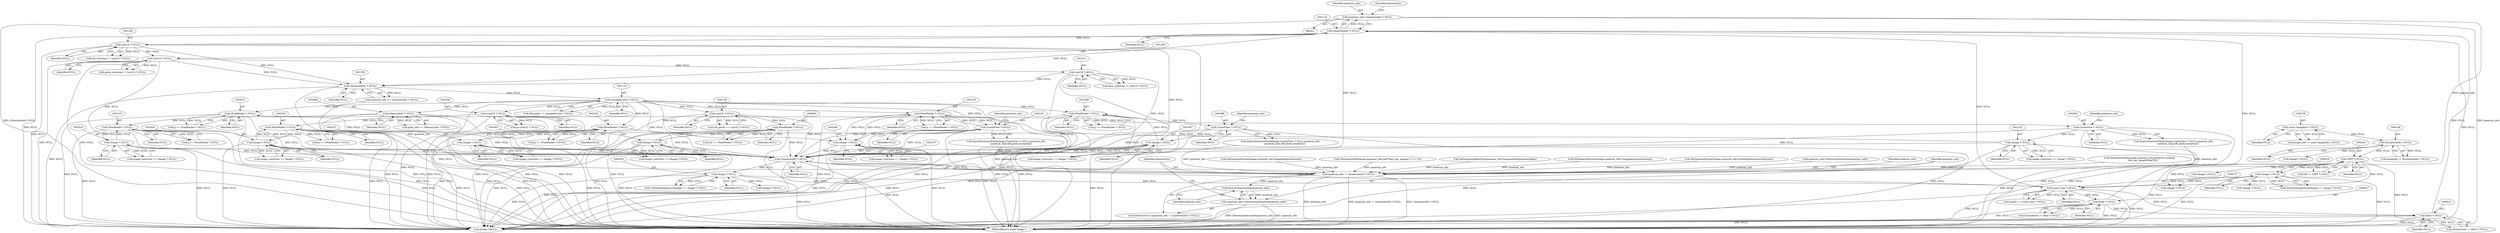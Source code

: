 digraph "0_ImageMagick_c073a7712d82476b5fbee74856c46b88af9c3175@pointer" {
"1001113" [label="(Call,quantum_info=(QuantumInfo *) NULL)"];
"1001115" [label="(Call,(QuantumInfo *) NULL)"];
"1000876" [label="(Call,(float *) NULL)"];
"1000736" [label="(Call,(const char *) NULL)"];
"1003269" [label="(Call,(QuantumInfo *) NULL)"];
"1002101" [label="(Call,(Image *) NULL)"];
"1002082" [label="(Call,(CacheView *) NULL)"];
"1002074" [label="(Call,(PixelPacket *) NULL)"];
"1001709" [label="(Call,(unsigned char *) NULL)"];
"1001382" [label="(Call,(QuantumInfo *) NULL)"];
"1001210" [label="(Call,(uint16 *) NULL)"];
"1001205" [label="(Call,(uint16 *) NULL)"];
"1001199" [label="(Call,(uint16 *) NULL)"];
"1002532" [label="(Call,(PixelPacket *) NULL)"];
"1002649" [label="(Call,(Image *) NULL)"];
"1002499" [label="(Call,(uint32 *) NULL)"];
"1002184" [label="(Call,(PixelPacket *) NULL)"];
"1002279" [label="(Call,(Image *) NULL)"];
"1002260" [label="(Call,(CacheView *) NULL)"];
"1001887" [label="(Call,(CacheView *) NULL)"];
"1001879" [label="(Call,(PixelPacket *) NULL)"];
"1001906" [label="(Call,(Image *) NULL)"];
"1003231" [label="(Call,(Image *) NULL)"];
"1003152" [label="(Call,(PixelPacket *) NULL)"];
"1003082" [label="(Call,(MemoryInfo *) NULL)"];
"1002351" [label="(Call,(PixelPacket *) NULL)"];
"1002470" [label="(Call,(Image *) NULL)"];
"1002738" [label="(Call,(uint32 *) NULL)"];
"1002803" [label="(Call,(PixelPacket *) NULL)"];
"1003006" [label="(Call,(Image *) NULL)"];
"1000317" [label="(Call,(Image *) NULL)"];
"1000243" [label="(Call,(TIFF *) NULL)"];
"1000185" [label="(Call,(ExceptionInfo *) NULL)"];
"1000158" [label="(Call,(const ImageInfo *) NULL)"];
"1003352" [label="(Call,(Image *) NULL)"];
"1000914" [label="(Call,(float *) NULL)"];
"1003267" [label="(Call,quantum_info != (QuantumInfo *) NULL)"];
"1003274" [label="(Call,DestroyQuantumInfo(quantum_info))"];
"1003272" [label="(Call,quantum_info=DestroyQuantumInfo(quantum_info))"];
"1002097" [label="(Call,image->previous == (Image *) NULL)"];
"1001417" [label="(Call,SetQuantumFormat(image,quantum_info,FloatingPointQuantumFormat))"];
"1002279" [label="(Call,(Image *) NULL)"];
"1001397" [label="(Call,SetQuantumFormat(image,quantum_info,UnsignedQuantumFormat))"];
"1002738" [label="(Call,(uint32 *) NULL)"];
"1001382" [label="(Call,(QuantumInfo *) NULL)"];
"1002186" [label="(Identifier,NULL)"];
"1002351" [label="(Call,(PixelPacket *) NULL)"];
"1003152" [label="(Call,(PixelPacket *) NULL)"];
"1001906" [label="(Call,(Image *) NULL)"];
"1000252" [label="(Call,(Image *) NULL)"];
"1001199" [label="(Call,(uint16 *) NULL)"];
"1001115" [label="(Call,(QuantumInfo *) NULL)"];
"1002184" [label="(Call,(PixelPacket *) NULL)"];
"1003361" [label="(Call,(Image *) NULL)"];
"1001908" [label="(Identifier,NULL)"];
"1003082" [label="(Call,(MemoryInfo *) NULL)"];
"1000912" [label="(Call,chromaticity != (float *) NULL)"];
"1001885" [label="(Call,ImportQuantumPixels(image,(CacheView *) NULL,quantum_info,\n            quantum_type,tiff_pixels,exception))"];
"1001208" [label="(Call,blue_colormap != (uint16 *) NULL)"];
"1002534" [label="(Identifier,NULL)"];
"1000241" [label="(Call,tiff == (TIFF *) NULL)"];
"1000215" [label="(Call,(Image *) NULL)"];
"1001881" [label="(Identifier,NULL)"];
"1001428" [label="(Call,quantum_info=DestroyQuantumInfo(quantum_info))"];
"1002501" [label="(Identifier,NULL)"];
"1001380" [label="(Call,quantum_info == (QuantumInfo *) NULL)"];
"1002349" [label="(Call,q == (PixelPacket *) NULL)"];
"1003002" [label="(Call,image->previous == (Image *) NULL)"];
"1001707" [label="(Call,tiff_pixels == (unsigned char *) NULL)"];
"1002182" [label="(Call,q == (PixelPacket *) NULL)"];
"1002082" [label="(Call,(CacheView *) NULL)"];
"1001117" [label="(Identifier,NULL)"];
"1003227" [label="(Call,image->previous == (Image *) NULL)"];
"1003274" [label="(Call,DestroyQuantumInfo(quantum_info))"];
"1003231" [label="(Call,(Image *) NULL)"];
"1002353" [label="(Identifier,NULL)"];
"1002101" [label="(Call,(Image *) NULL)"];
"1002263" [label="(Identifier,quantum_info)"];
"1001201" [label="(Identifier,NULL)"];
"1002740" [label="(Identifier,NULL)"];
"1002262" [label="(Identifier,NULL)"];
"1001889" [label="(Identifier,NULL)"];
"1001877" [label="(Call,q == (PixelPacket *) NULL)"];
"1000187" [label="(Identifier,NULL)"];
"1002470" [label="(Call,(Image *) NULL)"];
"1000336" [label="(Block,)"];
"1003268" [label="(Identifier,quantum_info)"];
"1001203" [label="(Call,green_colormap != (uint16 *) NULL)"];
"1001197" [label="(Call,red_colormap != (uint16 *) NULL)"];
"1002803" [label="(Call,(PixelPacket *) NULL)"];
"1001210" [label="(Call,(uint16 *) NULL)"];
"1001709" [label="(Call,(unsigned char *) NULL)"];
"1000876" [label="(Call,(float *) NULL)"];
"1001113" [label="(Call,quantum_info=(QuantumInfo *) NULL)"];
"1000738" [label="(Identifier,NULL)"];
"1003084" [label="(Identifier,NULL)"];
"1002472" [label="(Identifier,NULL)"];
"1000307" [label="(Call,(Image *) NULL)"];
"1003349" [label="(Call,GetNextImageInList(image) == (Image *) NULL)"];
"1003271" [label="(Identifier,NULL)"];
"1002801" [label="(Call,tile == (PixelPacket *) NULL)"];
"1001114" [label="(Identifier,quantum_info)"];
"1003278" [label="(Identifier,photometric)"];
"1002072" [label="(Call,q == (PixelPacket *) NULL)"];
"1000878" [label="(Identifier,NULL)"];
"1000734" [label="(Call,option == (const char *) NULL)"];
"1000160" [label="(Identifier,NULL)"];
"1000185" [label="(Call,(ExceptionInfo *) NULL)"];
"1003352" [label="(Call,(Image *) NULL)"];
"1002076" [label="(Identifier,NULL)"];
"1001887" [label="(Call,(CacheView *) NULL)"];
"1002074" [label="(Call,(PixelPacket *) NULL)"];
"1003150" [label="(Call,q == (PixelPacket *) NULL)"];
"1002466" [label="(Call,image->previous == (Image *) NULL)"];
"1001810" [label="(Call,SetQuantumPad(image,quantum_info,pad*pow(2,ceil(log(\n          bits_per_sample)/log(2)))))"];
"1003233" [label="(Identifier,NULL)"];
"1001407" [label="(Call,SetQuantumFormat(image,quantum_info,SignedQuantumFormat))"];
"1002651" [label="(Identifier,NULL)"];
"1002080" [label="(Call,ImportQuantumPixels(image,(CacheView *) NULL,quantum_info,\n            quantum_type,tiff_pixels,exception))"];
"1003273" [label="(Identifier,quantum_info)"];
"1000183" [label="(Call,exception != (ExceptionInfo *) NULL)"];
"1000874" [label="(Call,chromaticity != (float *) NULL)"];
"1002497" [label="(Call,p=(uint32 *) NULL)"];
"1000319" [label="(Identifier,NULL)"];
"1003154" [label="(Identifier,NULL)"];
"1003080" [label="(Call,pixel_info == (MemoryInfo *) NULL)"];
"1003006" [label="(Call,(Image *) NULL)"];
"1000158" [label="(Call,(const ImageInfo *) NULL)"];
"1002260" [label="(Call,(CacheView *) NULL)"];
"1003275" [label="(Identifier,quantum_info)"];
"1001890" [label="(Identifier,quantum_info)"];
"1000916" [label="(Identifier,NULL)"];
"1002085" [label="(Identifier,quantum_info)"];
"1000245" [label="(Identifier,NULL)"];
"1002532" [label="(Call,(PixelPacket *) NULL)"];
"1002736" [label="(Call,tile_pixels == (uint32 *) NULL)"];
"1003415" [label="(Call,(Image *)NULL)"];
"1002649" [label="(Call,(Image *) NULL)"];
"1000914" [label="(Call,(float *) NULL)"];
"1000328" [label="(Call,(Image *) NULL)"];
"1001207" [label="(Identifier,NULL)"];
"1002281" [label="(Identifier,NULL)"];
"1001384" [label="(Identifier,NULL)"];
"1001711" [label="(Identifier,NULL)"];
"1002258" [label="(Call,ImportQuantumPixels(image,(CacheView *) NULL,quantum_info,\n              quantum_type,tiff_pixels,exception))"];
"1003269" [label="(Call,(QuantumInfo *) NULL)"];
"1001879" [label="(Call,(PixelPacket *) NULL)"];
"1003266" [label="(ControlStructure,if (quantum_info != (QuantumInfo *) NULL))"];
"1002008" [label="(Call,SetQuantumPad(image,quantum_info,pad*((bits_per_sample+7) >> 3)))"];
"1001205" [label="(Call,(uint16 *) NULL)"];
"1002103" [label="(Identifier,NULL)"];
"1001520" [label="(Call,SetQuantumAlphaType(quantum_info,DisassociatedQuantumAlpha))"];
"1000317" [label="(Call,(Image *) NULL)"];
"1003008" [label="(Identifier,NULL)"];
"1000156" [label="(Call,image_info != (const ImageInfo *) NULL)"];
"1002084" [label="(Identifier,NULL)"];
"1001212" [label="(Identifier,NULL)"];
"1003421" [label="(MethodReturn,static Image *)"];
"1000736" [label="(Call,(const char *) NULL)"];
"1000243" [label="(Call,(TIFF *) NULL)"];
"1001121" [label="(Identifier,photometric)"];
"1002645" [label="(Call,image->previous == (Image *) NULL)"];
"1001902" [label="(Call,image->previous == (Image *) NULL)"];
"1003272" [label="(Call,quantum_info=DestroyQuantumInfo(quantum_info))"];
"1002275" [label="(Call,image->previous == (Image *) NULL)"];
"1000314" [label="(Call,GetNextImageInList(image) == (Image *) NULL)"];
"1002530" [label="(Call,q == (PixelPacket *) NULL)"];
"1002499" [label="(Call,(uint32 *) NULL)"];
"1003354" [label="(Identifier,NULL)"];
"1002805" [label="(Identifier,NULL)"];
"1003267" [label="(Call,quantum_info != (QuantumInfo *) NULL)"];
"1001113" -> "1000336"  [label="AST: "];
"1001113" -> "1001115"  [label="CFG: "];
"1001114" -> "1001113"  [label="AST: "];
"1001115" -> "1001113"  [label="AST: "];
"1001121" -> "1001113"  [label="CFG: "];
"1001113" -> "1003421"  [label="DDG: quantum_info"];
"1001113" -> "1003421"  [label="DDG: (QuantumInfo *) NULL"];
"1001115" -> "1001113"  [label="DDG: NULL"];
"1001113" -> "1003267"  [label="DDG: quantum_info"];
"1001115" -> "1001117"  [label="CFG: "];
"1001116" -> "1001115"  [label="AST: "];
"1001117" -> "1001115"  [label="AST: "];
"1001115" -> "1003421"  [label="DDG: NULL"];
"1000876" -> "1001115"  [label="DDG: NULL"];
"1000914" -> "1001115"  [label="DDG: NULL"];
"1000736" -> "1001115"  [label="DDG: NULL"];
"1001115" -> "1001199"  [label="DDG: NULL"];
"1001115" -> "1001382"  [label="DDG: NULL"];
"1001115" -> "1003269"  [label="DDG: NULL"];
"1001115" -> "1003415"  [label="DDG: NULL"];
"1000876" -> "1000874"  [label="AST: "];
"1000876" -> "1000878"  [label="CFG: "];
"1000877" -> "1000876"  [label="AST: "];
"1000878" -> "1000876"  [label="AST: "];
"1000874" -> "1000876"  [label="CFG: "];
"1000876" -> "1003421"  [label="DDG: NULL"];
"1000876" -> "1000874"  [label="DDG: NULL"];
"1000736" -> "1000876"  [label="DDG: NULL"];
"1000876" -> "1000914"  [label="DDG: NULL"];
"1000876" -> "1003415"  [label="DDG: NULL"];
"1000736" -> "1000734"  [label="AST: "];
"1000736" -> "1000738"  [label="CFG: "];
"1000737" -> "1000736"  [label="AST: "];
"1000738" -> "1000736"  [label="AST: "];
"1000734" -> "1000736"  [label="CFG: "];
"1000736" -> "1003421"  [label="DDG: NULL"];
"1000736" -> "1000734"  [label="DDG: NULL"];
"1003269" -> "1000736"  [label="DDG: NULL"];
"1000317" -> "1000736"  [label="DDG: NULL"];
"1003352" -> "1000736"  [label="DDG: NULL"];
"1000243" -> "1000736"  [label="DDG: NULL"];
"1000736" -> "1000914"  [label="DDG: NULL"];
"1000736" -> "1003415"  [label="DDG: NULL"];
"1003269" -> "1003267"  [label="AST: "];
"1003269" -> "1003271"  [label="CFG: "];
"1003270" -> "1003269"  [label="AST: "];
"1003271" -> "1003269"  [label="AST: "];
"1003267" -> "1003269"  [label="CFG: "];
"1003269" -> "1003421"  [label="DDG: NULL"];
"1003269" -> "1003267"  [label="DDG: NULL"];
"1002101" -> "1003269"  [label="DDG: NULL"];
"1002532" -> "1003269"  [label="DDG: NULL"];
"1002184" -> "1003269"  [label="DDG: NULL"];
"1002649" -> "1003269"  [label="DDG: NULL"];
"1001887" -> "1003269"  [label="DDG: NULL"];
"1003231" -> "1003269"  [label="DDG: NULL"];
"1002351" -> "1003269"  [label="DDG: NULL"];
"1001709" -> "1003269"  [label="DDG: NULL"];
"1001879" -> "1003269"  [label="DDG: NULL"];
"1001210" -> "1003269"  [label="DDG: NULL"];
"1001205" -> "1003269"  [label="DDG: NULL"];
"1002260" -> "1003269"  [label="DDG: NULL"];
"1002738" -> "1003269"  [label="DDG: NULL"];
"1002074" -> "1003269"  [label="DDG: NULL"];
"1002082" -> "1003269"  [label="DDG: NULL"];
"1002803" -> "1003269"  [label="DDG: NULL"];
"1002279" -> "1003269"  [label="DDG: NULL"];
"1003152" -> "1003269"  [label="DDG: NULL"];
"1003082" -> "1003269"  [label="DDG: NULL"];
"1003006" -> "1003269"  [label="DDG: NULL"];
"1001906" -> "1003269"  [label="DDG: NULL"];
"1002470" -> "1003269"  [label="DDG: NULL"];
"1001199" -> "1003269"  [label="DDG: NULL"];
"1002499" -> "1003269"  [label="DDG: NULL"];
"1003269" -> "1003352"  [label="DDG: NULL"];
"1003269" -> "1003415"  [label="DDG: NULL"];
"1002101" -> "1002097"  [label="AST: "];
"1002101" -> "1002103"  [label="CFG: "];
"1002102" -> "1002101"  [label="AST: "];
"1002103" -> "1002101"  [label="AST: "];
"1002097" -> "1002101"  [label="CFG: "];
"1002101" -> "1003421"  [label="DDG: NULL"];
"1002101" -> "1002074"  [label="DDG: NULL"];
"1002101" -> "1002097"  [label="DDG: NULL"];
"1002082" -> "1002101"  [label="DDG: NULL"];
"1002101" -> "1003415"  [label="DDG: NULL"];
"1002082" -> "1002080"  [label="AST: "];
"1002082" -> "1002084"  [label="CFG: "];
"1002083" -> "1002082"  [label="AST: "];
"1002084" -> "1002082"  [label="AST: "];
"1002085" -> "1002082"  [label="CFG: "];
"1002082" -> "1003421"  [label="DDG: NULL"];
"1002082" -> "1002080"  [label="DDG: NULL"];
"1002074" -> "1002082"  [label="DDG: NULL"];
"1002082" -> "1003415"  [label="DDG: NULL"];
"1002074" -> "1002072"  [label="AST: "];
"1002074" -> "1002076"  [label="CFG: "];
"1002075" -> "1002074"  [label="AST: "];
"1002076" -> "1002074"  [label="AST: "];
"1002072" -> "1002074"  [label="CFG: "];
"1002074" -> "1003421"  [label="DDG: NULL"];
"1002074" -> "1002072"  [label="DDG: NULL"];
"1001709" -> "1002074"  [label="DDG: NULL"];
"1002074" -> "1003415"  [label="DDG: NULL"];
"1001709" -> "1001707"  [label="AST: "];
"1001709" -> "1001711"  [label="CFG: "];
"1001710" -> "1001709"  [label="AST: "];
"1001711" -> "1001709"  [label="AST: "];
"1001707" -> "1001709"  [label="CFG: "];
"1001709" -> "1003421"  [label="DDG: NULL"];
"1001709" -> "1001707"  [label="DDG: NULL"];
"1001382" -> "1001709"  [label="DDG: NULL"];
"1001709" -> "1001879"  [label="DDG: NULL"];
"1001709" -> "1002184"  [label="DDG: NULL"];
"1001709" -> "1002260"  [label="DDG: NULL"];
"1001709" -> "1002279"  [label="DDG: NULL"];
"1001709" -> "1002351"  [label="DDG: NULL"];
"1001709" -> "1002499"  [label="DDG: NULL"];
"1001709" -> "1002738"  [label="DDG: NULL"];
"1001709" -> "1003082"  [label="DDG: NULL"];
"1001709" -> "1003415"  [label="DDG: NULL"];
"1001382" -> "1001380"  [label="AST: "];
"1001382" -> "1001384"  [label="CFG: "];
"1001383" -> "1001382"  [label="AST: "];
"1001384" -> "1001382"  [label="AST: "];
"1001380" -> "1001382"  [label="CFG: "];
"1001382" -> "1003421"  [label="DDG: NULL"];
"1001382" -> "1001380"  [label="DDG: NULL"];
"1001210" -> "1001382"  [label="DDG: NULL"];
"1001205" -> "1001382"  [label="DDG: NULL"];
"1001199" -> "1001382"  [label="DDG: NULL"];
"1001382" -> "1003415"  [label="DDG: NULL"];
"1001210" -> "1001208"  [label="AST: "];
"1001210" -> "1001212"  [label="CFG: "];
"1001211" -> "1001210"  [label="AST: "];
"1001212" -> "1001210"  [label="AST: "];
"1001208" -> "1001210"  [label="CFG: "];
"1001210" -> "1003421"  [label="DDG: NULL"];
"1001210" -> "1001208"  [label="DDG: NULL"];
"1001205" -> "1001210"  [label="DDG: NULL"];
"1001210" -> "1003415"  [label="DDG: NULL"];
"1001205" -> "1001203"  [label="AST: "];
"1001205" -> "1001207"  [label="CFG: "];
"1001206" -> "1001205"  [label="AST: "];
"1001207" -> "1001205"  [label="AST: "];
"1001203" -> "1001205"  [label="CFG: "];
"1001205" -> "1003421"  [label="DDG: NULL"];
"1001205" -> "1001203"  [label="DDG: NULL"];
"1001199" -> "1001205"  [label="DDG: NULL"];
"1001205" -> "1003415"  [label="DDG: NULL"];
"1001199" -> "1001197"  [label="AST: "];
"1001199" -> "1001201"  [label="CFG: "];
"1001200" -> "1001199"  [label="AST: "];
"1001201" -> "1001199"  [label="AST: "];
"1001197" -> "1001199"  [label="CFG: "];
"1001199" -> "1003421"  [label="DDG: NULL"];
"1001199" -> "1001197"  [label="DDG: NULL"];
"1001199" -> "1003415"  [label="DDG: NULL"];
"1002532" -> "1002530"  [label="AST: "];
"1002532" -> "1002534"  [label="CFG: "];
"1002533" -> "1002532"  [label="AST: "];
"1002534" -> "1002532"  [label="AST: "];
"1002530" -> "1002532"  [label="CFG: "];
"1002532" -> "1003421"  [label="DDG: NULL"];
"1002532" -> "1002530"  [label="DDG: NULL"];
"1002649" -> "1002532"  [label="DDG: NULL"];
"1002499" -> "1002532"  [label="DDG: NULL"];
"1002532" -> "1002649"  [label="DDG: NULL"];
"1002532" -> "1003415"  [label="DDG: NULL"];
"1002649" -> "1002645"  [label="AST: "];
"1002649" -> "1002651"  [label="CFG: "];
"1002650" -> "1002649"  [label="AST: "];
"1002651" -> "1002649"  [label="AST: "];
"1002645" -> "1002649"  [label="CFG: "];
"1002649" -> "1003421"  [label="DDG: NULL"];
"1002649" -> "1002645"  [label="DDG: NULL"];
"1002649" -> "1003415"  [label="DDG: NULL"];
"1002499" -> "1002497"  [label="AST: "];
"1002499" -> "1002501"  [label="CFG: "];
"1002500" -> "1002499"  [label="AST: "];
"1002501" -> "1002499"  [label="AST: "];
"1002497" -> "1002499"  [label="CFG: "];
"1002499" -> "1003421"  [label="DDG: NULL"];
"1002499" -> "1002497"  [label="DDG: NULL"];
"1002499" -> "1003415"  [label="DDG: NULL"];
"1002184" -> "1002182"  [label="AST: "];
"1002184" -> "1002186"  [label="CFG: "];
"1002185" -> "1002184"  [label="AST: "];
"1002186" -> "1002184"  [label="AST: "];
"1002182" -> "1002184"  [label="CFG: "];
"1002184" -> "1003421"  [label="DDG: NULL"];
"1002184" -> "1002182"  [label="DDG: NULL"];
"1002279" -> "1002184"  [label="DDG: NULL"];
"1002260" -> "1002184"  [label="DDG: NULL"];
"1002184" -> "1002260"  [label="DDG: NULL"];
"1002184" -> "1002279"  [label="DDG: NULL"];
"1002184" -> "1003415"  [label="DDG: NULL"];
"1002279" -> "1002275"  [label="AST: "];
"1002279" -> "1002281"  [label="CFG: "];
"1002280" -> "1002279"  [label="AST: "];
"1002281" -> "1002279"  [label="AST: "];
"1002275" -> "1002279"  [label="CFG: "];
"1002279" -> "1003421"  [label="DDG: NULL"];
"1002279" -> "1002275"  [label="DDG: NULL"];
"1002260" -> "1002279"  [label="DDG: NULL"];
"1002279" -> "1003415"  [label="DDG: NULL"];
"1002260" -> "1002258"  [label="AST: "];
"1002260" -> "1002262"  [label="CFG: "];
"1002261" -> "1002260"  [label="AST: "];
"1002262" -> "1002260"  [label="AST: "];
"1002263" -> "1002260"  [label="CFG: "];
"1002260" -> "1003421"  [label="DDG: NULL"];
"1002260" -> "1002258"  [label="DDG: NULL"];
"1002260" -> "1003415"  [label="DDG: NULL"];
"1001887" -> "1001885"  [label="AST: "];
"1001887" -> "1001889"  [label="CFG: "];
"1001888" -> "1001887"  [label="AST: "];
"1001889" -> "1001887"  [label="AST: "];
"1001890" -> "1001887"  [label="CFG: "];
"1001887" -> "1003421"  [label="DDG: NULL"];
"1001887" -> "1001885"  [label="DDG: NULL"];
"1001879" -> "1001887"  [label="DDG: NULL"];
"1001887" -> "1001906"  [label="DDG: NULL"];
"1001887" -> "1003415"  [label="DDG: NULL"];
"1001879" -> "1001877"  [label="AST: "];
"1001879" -> "1001881"  [label="CFG: "];
"1001880" -> "1001879"  [label="AST: "];
"1001881" -> "1001879"  [label="AST: "];
"1001877" -> "1001879"  [label="CFG: "];
"1001879" -> "1003421"  [label="DDG: NULL"];
"1001879" -> "1001877"  [label="DDG: NULL"];
"1001906" -> "1001879"  [label="DDG: NULL"];
"1001879" -> "1003415"  [label="DDG: NULL"];
"1001906" -> "1001902"  [label="AST: "];
"1001906" -> "1001908"  [label="CFG: "];
"1001907" -> "1001906"  [label="AST: "];
"1001908" -> "1001906"  [label="AST: "];
"1001902" -> "1001906"  [label="CFG: "];
"1001906" -> "1003421"  [label="DDG: NULL"];
"1001906" -> "1001902"  [label="DDG: NULL"];
"1001906" -> "1003415"  [label="DDG: NULL"];
"1003231" -> "1003227"  [label="AST: "];
"1003231" -> "1003233"  [label="CFG: "];
"1003232" -> "1003231"  [label="AST: "];
"1003233" -> "1003231"  [label="AST: "];
"1003227" -> "1003231"  [label="CFG: "];
"1003231" -> "1003421"  [label="DDG: NULL"];
"1003231" -> "1003152"  [label="DDG: NULL"];
"1003231" -> "1003227"  [label="DDG: NULL"];
"1003152" -> "1003231"  [label="DDG: NULL"];
"1003231" -> "1003415"  [label="DDG: NULL"];
"1003152" -> "1003150"  [label="AST: "];
"1003152" -> "1003154"  [label="CFG: "];
"1003153" -> "1003152"  [label="AST: "];
"1003154" -> "1003152"  [label="AST: "];
"1003150" -> "1003152"  [label="CFG: "];
"1003152" -> "1003421"  [label="DDG: NULL"];
"1003152" -> "1003150"  [label="DDG: NULL"];
"1003082" -> "1003152"  [label="DDG: NULL"];
"1003152" -> "1003415"  [label="DDG: NULL"];
"1003082" -> "1003080"  [label="AST: "];
"1003082" -> "1003084"  [label="CFG: "];
"1003083" -> "1003082"  [label="AST: "];
"1003084" -> "1003082"  [label="AST: "];
"1003080" -> "1003082"  [label="CFG: "];
"1003082" -> "1003421"  [label="DDG: NULL"];
"1003082" -> "1003080"  [label="DDG: NULL"];
"1003082" -> "1003415"  [label="DDG: NULL"];
"1002351" -> "1002349"  [label="AST: "];
"1002351" -> "1002353"  [label="CFG: "];
"1002352" -> "1002351"  [label="AST: "];
"1002353" -> "1002351"  [label="AST: "];
"1002349" -> "1002351"  [label="CFG: "];
"1002351" -> "1003421"  [label="DDG: NULL"];
"1002351" -> "1002349"  [label="DDG: NULL"];
"1002470" -> "1002351"  [label="DDG: NULL"];
"1002351" -> "1002470"  [label="DDG: NULL"];
"1002351" -> "1003415"  [label="DDG: NULL"];
"1002470" -> "1002466"  [label="AST: "];
"1002470" -> "1002472"  [label="CFG: "];
"1002471" -> "1002470"  [label="AST: "];
"1002472" -> "1002470"  [label="AST: "];
"1002466" -> "1002470"  [label="CFG: "];
"1002470" -> "1003421"  [label="DDG: NULL"];
"1002470" -> "1002466"  [label="DDG: NULL"];
"1002470" -> "1003415"  [label="DDG: NULL"];
"1002738" -> "1002736"  [label="AST: "];
"1002738" -> "1002740"  [label="CFG: "];
"1002739" -> "1002738"  [label="AST: "];
"1002740" -> "1002738"  [label="AST: "];
"1002736" -> "1002738"  [label="CFG: "];
"1002738" -> "1003421"  [label="DDG: NULL"];
"1002738" -> "1002736"  [label="DDG: NULL"];
"1002738" -> "1002803"  [label="DDG: NULL"];
"1002738" -> "1003415"  [label="DDG: NULL"];
"1002803" -> "1002801"  [label="AST: "];
"1002803" -> "1002805"  [label="CFG: "];
"1002804" -> "1002803"  [label="AST: "];
"1002805" -> "1002803"  [label="AST: "];
"1002801" -> "1002803"  [label="CFG: "];
"1002803" -> "1003421"  [label="DDG: NULL"];
"1002803" -> "1002801"  [label="DDG: NULL"];
"1003006" -> "1002803"  [label="DDG: NULL"];
"1002803" -> "1003006"  [label="DDG: NULL"];
"1002803" -> "1003415"  [label="DDG: NULL"];
"1003006" -> "1003002"  [label="AST: "];
"1003006" -> "1003008"  [label="CFG: "];
"1003007" -> "1003006"  [label="AST: "];
"1003008" -> "1003006"  [label="AST: "];
"1003002" -> "1003006"  [label="CFG: "];
"1003006" -> "1003421"  [label="DDG: NULL"];
"1003006" -> "1003002"  [label="DDG: NULL"];
"1003006" -> "1003415"  [label="DDG: NULL"];
"1000317" -> "1000314"  [label="AST: "];
"1000317" -> "1000319"  [label="CFG: "];
"1000318" -> "1000317"  [label="AST: "];
"1000319" -> "1000317"  [label="AST: "];
"1000314" -> "1000317"  [label="CFG: "];
"1000317" -> "1003421"  [label="DDG: NULL"];
"1000317" -> "1000307"  [label="DDG: NULL"];
"1000317" -> "1000314"  [label="DDG: NULL"];
"1000243" -> "1000317"  [label="DDG: NULL"];
"1000317" -> "1000328"  [label="DDG: NULL"];
"1000317" -> "1003415"  [label="DDG: NULL"];
"1000243" -> "1000241"  [label="AST: "];
"1000243" -> "1000245"  [label="CFG: "];
"1000244" -> "1000243"  [label="AST: "];
"1000245" -> "1000243"  [label="AST: "];
"1000241" -> "1000243"  [label="CFG: "];
"1000243" -> "1003421"  [label="DDG: NULL"];
"1000243" -> "1000241"  [label="DDG: NULL"];
"1000185" -> "1000243"  [label="DDG: NULL"];
"1000243" -> "1000252"  [label="DDG: NULL"];
"1000243" -> "1000307"  [label="DDG: NULL"];
"1000243" -> "1003415"  [label="DDG: NULL"];
"1000185" -> "1000183"  [label="AST: "];
"1000185" -> "1000187"  [label="CFG: "];
"1000186" -> "1000185"  [label="AST: "];
"1000187" -> "1000185"  [label="AST: "];
"1000183" -> "1000185"  [label="CFG: "];
"1000185" -> "1000183"  [label="DDG: NULL"];
"1000158" -> "1000185"  [label="DDG: NULL"];
"1000185" -> "1000215"  [label="DDG: NULL"];
"1000158" -> "1000156"  [label="AST: "];
"1000158" -> "1000160"  [label="CFG: "];
"1000159" -> "1000158"  [label="AST: "];
"1000160" -> "1000158"  [label="AST: "];
"1000156" -> "1000158"  [label="CFG: "];
"1000158" -> "1000156"  [label="DDG: NULL"];
"1003352" -> "1003349"  [label="AST: "];
"1003352" -> "1003354"  [label="CFG: "];
"1003353" -> "1003352"  [label="AST: "];
"1003354" -> "1003352"  [label="AST: "];
"1003349" -> "1003352"  [label="CFG: "];
"1003352" -> "1003421"  [label="DDG: NULL"];
"1003352" -> "1003349"  [label="DDG: NULL"];
"1003352" -> "1003361"  [label="DDG: NULL"];
"1003352" -> "1003415"  [label="DDG: NULL"];
"1000914" -> "1000912"  [label="AST: "];
"1000914" -> "1000916"  [label="CFG: "];
"1000915" -> "1000914"  [label="AST: "];
"1000916" -> "1000914"  [label="AST: "];
"1000912" -> "1000914"  [label="CFG: "];
"1000914" -> "1003421"  [label="DDG: NULL"];
"1000914" -> "1000912"  [label="DDG: NULL"];
"1000914" -> "1003415"  [label="DDG: NULL"];
"1003267" -> "1003266"  [label="AST: "];
"1003268" -> "1003267"  [label="AST: "];
"1003273" -> "1003267"  [label="CFG: "];
"1003278" -> "1003267"  [label="CFG: "];
"1003267" -> "1003421"  [label="DDG: quantum_info"];
"1003267" -> "1003421"  [label="DDG: quantum_info != (QuantumInfo *) NULL"];
"1003267" -> "1003421"  [label="DDG: (QuantumInfo *) NULL"];
"1001520" -> "1003267"  [label="DDG: quantum_info"];
"1002008" -> "1003267"  [label="DDG: quantum_info"];
"1001417" -> "1003267"  [label="DDG: quantum_info"];
"1002080" -> "1003267"  [label="DDG: quantum_info"];
"1001885" -> "1003267"  [label="DDG: quantum_info"];
"1001810" -> "1003267"  [label="DDG: quantum_info"];
"1001407" -> "1003267"  [label="DDG: quantum_info"];
"1001380" -> "1003267"  [label="DDG: quantum_info"];
"1001428" -> "1003267"  [label="DDG: quantum_info"];
"1002258" -> "1003267"  [label="DDG: quantum_info"];
"1001397" -> "1003267"  [label="DDG: quantum_info"];
"1003267" -> "1003274"  [label="DDG: quantum_info"];
"1003274" -> "1003272"  [label="AST: "];
"1003274" -> "1003275"  [label="CFG: "];
"1003275" -> "1003274"  [label="AST: "];
"1003272" -> "1003274"  [label="CFG: "];
"1003274" -> "1003272"  [label="DDG: quantum_info"];
"1003272" -> "1003266"  [label="AST: "];
"1003273" -> "1003272"  [label="AST: "];
"1003278" -> "1003272"  [label="CFG: "];
"1003272" -> "1003421"  [label="DDG: DestroyQuantumInfo(quantum_info)"];
"1003272" -> "1003421"  [label="DDG: quantum_info"];
}
